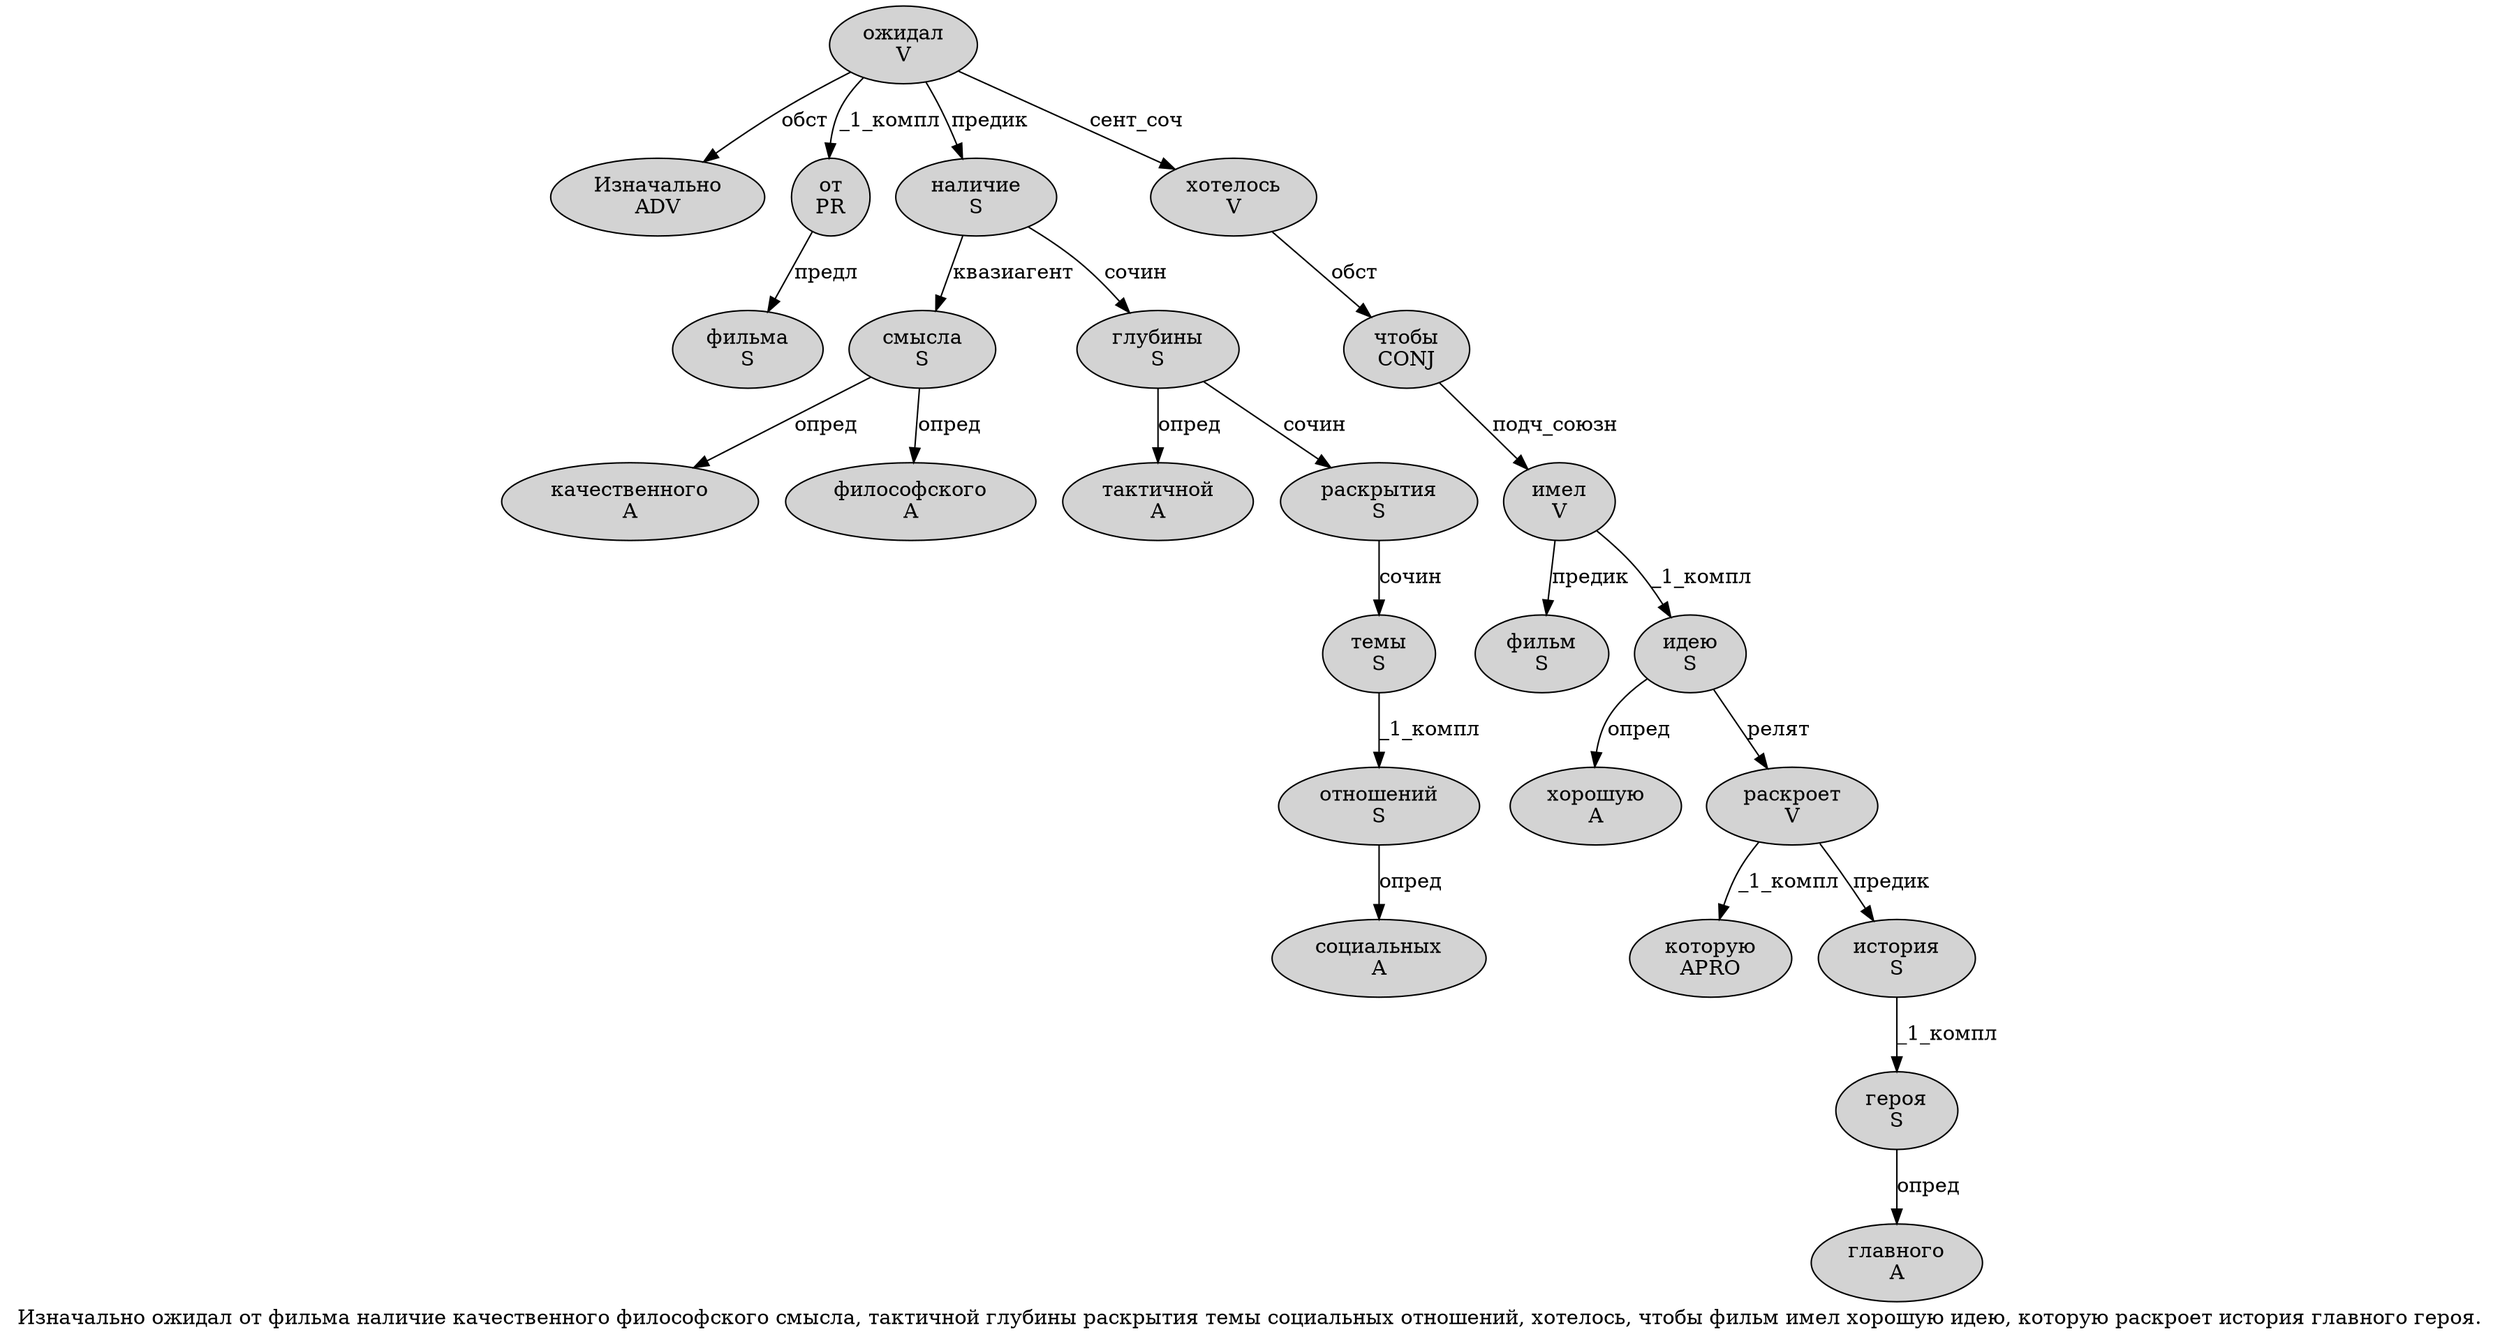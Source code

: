 digraph SENTENCE_4209 {
	graph [label="Изначально ожидал от фильма наличие качественного философского смысла, тактичной глубины раскрытия темы социальных отношений, хотелось, чтобы фильм имел хорошую идею, которую раскроет история главного героя."]
	node [style=filled]
		0 [label="Изначально
ADV" color="" fillcolor=lightgray penwidth=1 shape=ellipse]
		1 [label="ожидал
V" color="" fillcolor=lightgray penwidth=1 shape=ellipse]
		2 [label="от
PR" color="" fillcolor=lightgray penwidth=1 shape=ellipse]
		3 [label="фильма
S" color="" fillcolor=lightgray penwidth=1 shape=ellipse]
		4 [label="наличие
S" color="" fillcolor=lightgray penwidth=1 shape=ellipse]
		5 [label="качественного
A" color="" fillcolor=lightgray penwidth=1 shape=ellipse]
		6 [label="философского
A" color="" fillcolor=lightgray penwidth=1 shape=ellipse]
		7 [label="смысла
S" color="" fillcolor=lightgray penwidth=1 shape=ellipse]
		9 [label="тактичной
A" color="" fillcolor=lightgray penwidth=1 shape=ellipse]
		10 [label="глубины
S" color="" fillcolor=lightgray penwidth=1 shape=ellipse]
		11 [label="раскрытия
S" color="" fillcolor=lightgray penwidth=1 shape=ellipse]
		12 [label="темы
S" color="" fillcolor=lightgray penwidth=1 shape=ellipse]
		13 [label="социальных
A" color="" fillcolor=lightgray penwidth=1 shape=ellipse]
		14 [label="отношений
S" color="" fillcolor=lightgray penwidth=1 shape=ellipse]
		16 [label="хотелось
V" color="" fillcolor=lightgray penwidth=1 shape=ellipse]
		18 [label="чтобы
CONJ" color="" fillcolor=lightgray penwidth=1 shape=ellipse]
		19 [label="фильм
S" color="" fillcolor=lightgray penwidth=1 shape=ellipse]
		20 [label="имел
V" color="" fillcolor=lightgray penwidth=1 shape=ellipse]
		21 [label="хорошую
A" color="" fillcolor=lightgray penwidth=1 shape=ellipse]
		22 [label="идею
S" color="" fillcolor=lightgray penwidth=1 shape=ellipse]
		24 [label="которую
APRO" color="" fillcolor=lightgray penwidth=1 shape=ellipse]
		25 [label="раскроет
V" color="" fillcolor=lightgray penwidth=1 shape=ellipse]
		26 [label="история
S" color="" fillcolor=lightgray penwidth=1 shape=ellipse]
		27 [label="главного
A" color="" fillcolor=lightgray penwidth=1 shape=ellipse]
		28 [label="героя
S" color="" fillcolor=lightgray penwidth=1 shape=ellipse]
			12 -> 14 [label="_1_компл"]
			4 -> 7 [label="квазиагент"]
			4 -> 10 [label="сочин"]
			25 -> 24 [label="_1_компл"]
			25 -> 26 [label="предик"]
			28 -> 27 [label="опред"]
			16 -> 18 [label="обст"]
			10 -> 9 [label="опред"]
			10 -> 11 [label="сочин"]
			7 -> 5 [label="опред"]
			7 -> 6 [label="опред"]
			22 -> 21 [label="опред"]
			22 -> 25 [label="релят"]
			20 -> 19 [label="предик"]
			20 -> 22 [label="_1_компл"]
			2 -> 3 [label="предл"]
			26 -> 28 [label="_1_компл"]
			11 -> 12 [label="сочин"]
			1 -> 0 [label="обст"]
			1 -> 2 [label="_1_компл"]
			1 -> 4 [label="предик"]
			1 -> 16 [label="сент_соч"]
			18 -> 20 [label="подч_союзн"]
			14 -> 13 [label="опред"]
}
